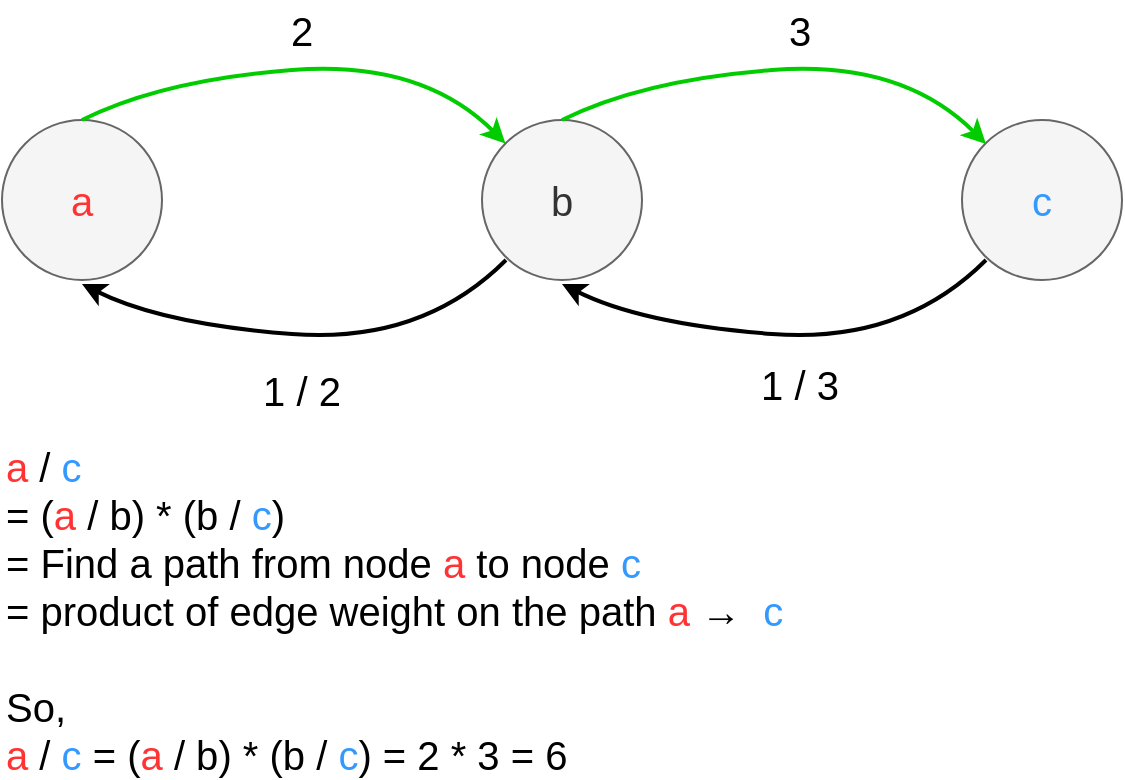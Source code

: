 <mxfile version="21.3.2" type="github">
  <diagram name="第 1 页" id="CqxwUHyyiYLeX58MpTaX">
    <mxGraphModel dx="794" dy="501" grid="0" gridSize="10" guides="1" tooltips="1" connect="1" arrows="1" fold="1" page="1" pageScale="1" pageWidth="827" pageHeight="1169" background="#ffffff" math="0" shadow="0">
      <root>
        <mxCell id="0" />
        <mxCell id="1" parent="0" />
        <mxCell id="aXtICJz8zU4ZbP-WzuKn-1" value="&lt;font color=&quot;#ff3333&quot; style=&quot;font-size: 20px;&quot;&gt;a&lt;/font&gt;" style="ellipse;whiteSpace=wrap;html=1;fillColor=#f5f5f5;fontColor=#333333;strokeColor=#666666;" vertex="1" parent="1">
          <mxGeometry x="120" y="120" width="80" height="80" as="geometry" />
        </mxCell>
        <mxCell id="aXtICJz8zU4ZbP-WzuKn-2" value="&lt;font style=&quot;font-size: 20px;&quot;&gt;b&lt;/font&gt;" style="ellipse;whiteSpace=wrap;html=1;fillColor=#f5f5f5;fontColor=#333333;strokeColor=#666666;" vertex="1" parent="1">
          <mxGeometry x="360" y="120" width="80" height="80" as="geometry" />
        </mxCell>
        <mxCell id="aXtICJz8zU4ZbP-WzuKn-3" value="&lt;font color=&quot;#3399ff&quot; style=&quot;font-size: 20px;&quot;&gt;c&lt;/font&gt;" style="ellipse;whiteSpace=wrap;html=1;fillColor=#f5f5f5;fontColor=#333333;strokeColor=#666666;" vertex="1" parent="1">
          <mxGeometry x="600" y="120" width="80" height="80" as="geometry" />
        </mxCell>
        <mxCell id="aXtICJz8zU4ZbP-WzuKn-7" value="" style="curved=1;endArrow=classic;html=1;rounded=0;strokeWidth=2;strokeColor=#00CC00;entryX=0;entryY=0;entryDx=0;entryDy=0;" edge="1" parent="1" target="aXtICJz8zU4ZbP-WzuKn-2">
          <mxGeometry width="50" height="50" relative="1" as="geometry">
            <mxPoint x="160" y="120" as="sourcePoint" />
            <mxPoint x="270" y="120" as="targetPoint" />
            <Array as="points">
              <mxPoint x="200" y="100" />
              <mxPoint x="330" y="90" />
            </Array>
          </mxGeometry>
        </mxCell>
        <mxCell id="aXtICJz8zU4ZbP-WzuKn-8" value="" style="curved=1;endArrow=classic;html=1;rounded=0;strokeWidth=2;strokeColor=#00CC00;entryX=0;entryY=0;entryDx=0;entryDy=0;" edge="1" parent="1">
          <mxGeometry width="50" height="50" relative="1" as="geometry">
            <mxPoint x="400" y="120" as="sourcePoint" />
            <mxPoint x="612" y="132" as="targetPoint" />
            <Array as="points">
              <mxPoint x="440" y="100" />
              <mxPoint x="570" y="90" />
            </Array>
          </mxGeometry>
        </mxCell>
        <mxCell id="aXtICJz8zU4ZbP-WzuKn-9" value="" style="curved=1;endArrow=none;html=1;rounded=0;strokeWidth=2;strokeColor=#000000;entryX=0;entryY=0;entryDx=0;entryDy=0;startArrow=classic;startFill=1;endFill=0;" edge="1" parent="1">
          <mxGeometry width="50" height="50" relative="1" as="geometry">
            <mxPoint x="160" y="202" as="sourcePoint" />
            <mxPoint x="372" y="190" as="targetPoint" />
            <Array as="points">
              <mxPoint x="200" y="222" />
              <mxPoint x="330" y="232" />
            </Array>
          </mxGeometry>
        </mxCell>
        <mxCell id="aXtICJz8zU4ZbP-WzuKn-11" value="" style="curved=1;endArrow=none;html=1;rounded=0;strokeWidth=2;strokeColor=#000000;entryX=0;entryY=0;entryDx=0;entryDy=0;startArrow=classic;startFill=1;endFill=0;" edge="1" parent="1">
          <mxGeometry width="50" height="50" relative="1" as="geometry">
            <mxPoint x="400" y="202" as="sourcePoint" />
            <mxPoint x="612" y="190" as="targetPoint" />
            <Array as="points">
              <mxPoint x="440" y="222" />
              <mxPoint x="570" y="232" />
            </Array>
          </mxGeometry>
        </mxCell>
        <mxCell id="aXtICJz8zU4ZbP-WzuKn-12" value="&lt;font style=&quot;font-size: 20px;&quot; color=&quot;#000000&quot;&gt;2&lt;/font&gt;" style="text;html=1;strokeColor=none;fillColor=none;align=center;verticalAlign=middle;whiteSpace=wrap;rounded=0;" vertex="1" parent="1">
          <mxGeometry x="240" y="60" width="60" height="30" as="geometry" />
        </mxCell>
        <mxCell id="aXtICJz8zU4ZbP-WzuKn-13" value="&lt;font style=&quot;font-size: 20px;&quot; color=&quot;#000000&quot;&gt;1 / 3&lt;/font&gt;" style="text;html=1;strokeColor=none;fillColor=none;align=center;verticalAlign=middle;whiteSpace=wrap;rounded=0;" vertex="1" parent="1">
          <mxGeometry x="489" y="237" width="60" height="30" as="geometry" />
        </mxCell>
        <mxCell id="aXtICJz8zU4ZbP-WzuKn-15" value="&lt;font style=&quot;font-size: 20px;&quot; color=&quot;#000000&quot;&gt;3&lt;/font&gt;" style="text;html=1;strokeColor=none;fillColor=none;align=center;verticalAlign=middle;whiteSpace=wrap;rounded=0;" vertex="1" parent="1">
          <mxGeometry x="489" y="60" width="60" height="30" as="geometry" />
        </mxCell>
        <mxCell id="aXtICJz8zU4ZbP-WzuKn-16" value="&lt;font style=&quot;font-size: 20px;&quot; color=&quot;#000000&quot;&gt;1 / 2&lt;/font&gt;" style="text;html=1;strokeColor=none;fillColor=none;align=center;verticalAlign=middle;whiteSpace=wrap;rounded=0;" vertex="1" parent="1">
          <mxGeometry x="240" y="240" width="60" height="30" as="geometry" />
        </mxCell>
        <mxCell id="aXtICJz8zU4ZbP-WzuKn-17" value="&lt;font style=&quot;font-size: 20px;&quot;&gt;&lt;font style=&quot;font-size: 20px;&quot;&gt;&lt;font color=&quot;#ff3333&quot;&gt;a&lt;/font&gt;&lt;font color=&quot;#000000&quot;&gt; / &lt;/font&gt;&lt;font color=&quot;#3399ff&quot;&gt;c&lt;/font&gt;&lt;br&gt;&lt;font color=&quot;#000000&quot;&gt;= (&lt;/font&gt;&lt;/font&gt;&lt;font color=&quot;#ff3333&quot;&gt;a&lt;/font&gt;&lt;font color=&quot;#000000&quot;&gt; / b&lt;/font&gt;&lt;font style=&quot;color: rgb(0, 0, 0); font-size: 20px;&quot;&gt;) * (&lt;/font&gt;&lt;font color=&quot;#000000&quot;&gt;b / &lt;/font&gt;&lt;font color=&quot;#3399ff&quot;&gt;c&lt;/font&gt;&lt;/font&gt;&lt;font style=&quot;font-size: 20px;&quot; color=&quot;#000000&quot;&gt;&lt;font style=&quot;font-size: 20px;&quot;&gt;)&lt;br&gt;&lt;/font&gt;= Find a path from node &lt;/font&gt;&lt;font color=&quot;#ff3333&quot; style=&quot;font-size: 20px;&quot;&gt;a&lt;/font&gt;&lt;font style=&quot;font-size: 20px;&quot; color=&quot;#000000&quot;&gt; to node &lt;/font&gt;&lt;font style=&quot;font-size: 20px;&quot;&gt;&lt;font color=&quot;#3399ff&quot;&gt;c&lt;/font&gt;&lt;br&gt;&lt;font color=&quot;#000000&quot;&gt;= product of edge weight on the path &lt;/font&gt;&lt;/font&gt;&lt;font color=&quot;#ff3333&quot; style=&quot;font-size: 20px;&quot;&gt;a&lt;/font&gt;&lt;font style=&quot;font-size: 20px;&quot; color=&quot;#000000&quot;&gt; →&amp;nbsp; &lt;/font&gt;&lt;font style=&quot;font-size: 20px;&quot;&gt;&lt;font color=&quot;#3399ff&quot;&gt;c&lt;br&gt;&lt;/font&gt;&lt;br&gt;&lt;font color=&quot;#000000&quot;&gt;So,&lt;/font&gt;&amp;nbsp;&lt;br&gt;&lt;font color=&quot;#ff3333&quot;&gt;a&lt;/font&gt;&lt;font color=&quot;#000000&quot;&gt;&amp;nbsp;/&amp;nbsp;&lt;/font&gt;&lt;font color=&quot;#3399ff&quot;&gt;c&amp;nbsp;&lt;/font&gt;&lt;font color=&quot;#000000&quot;&gt;= (&lt;/font&gt;&lt;font color=&quot;#ff3333&quot;&gt;a&lt;/font&gt;&lt;font color=&quot;#000000&quot;&gt;&amp;nbsp;/ b&lt;/font&gt;&lt;font style=&quot;color: rgb(0, 0, 0);&quot;&gt;) * (&lt;/font&gt;&lt;font color=&quot;#000000&quot;&gt;b /&amp;nbsp;&lt;/font&gt;&lt;font color=&quot;#3399ff&quot;&gt;c&lt;/font&gt;&lt;font color=&quot;#000000&quot;&gt;) = 2 * 3 = 6&lt;/font&gt;&lt;br&gt;&lt;/font&gt;" style="text;html=1;strokeColor=none;fillColor=none;align=left;verticalAlign=middle;whiteSpace=wrap;rounded=0;" vertex="1" parent="1">
          <mxGeometry x="120" y="298" width="459" height="134" as="geometry" />
        </mxCell>
      </root>
    </mxGraphModel>
  </diagram>
</mxfile>
